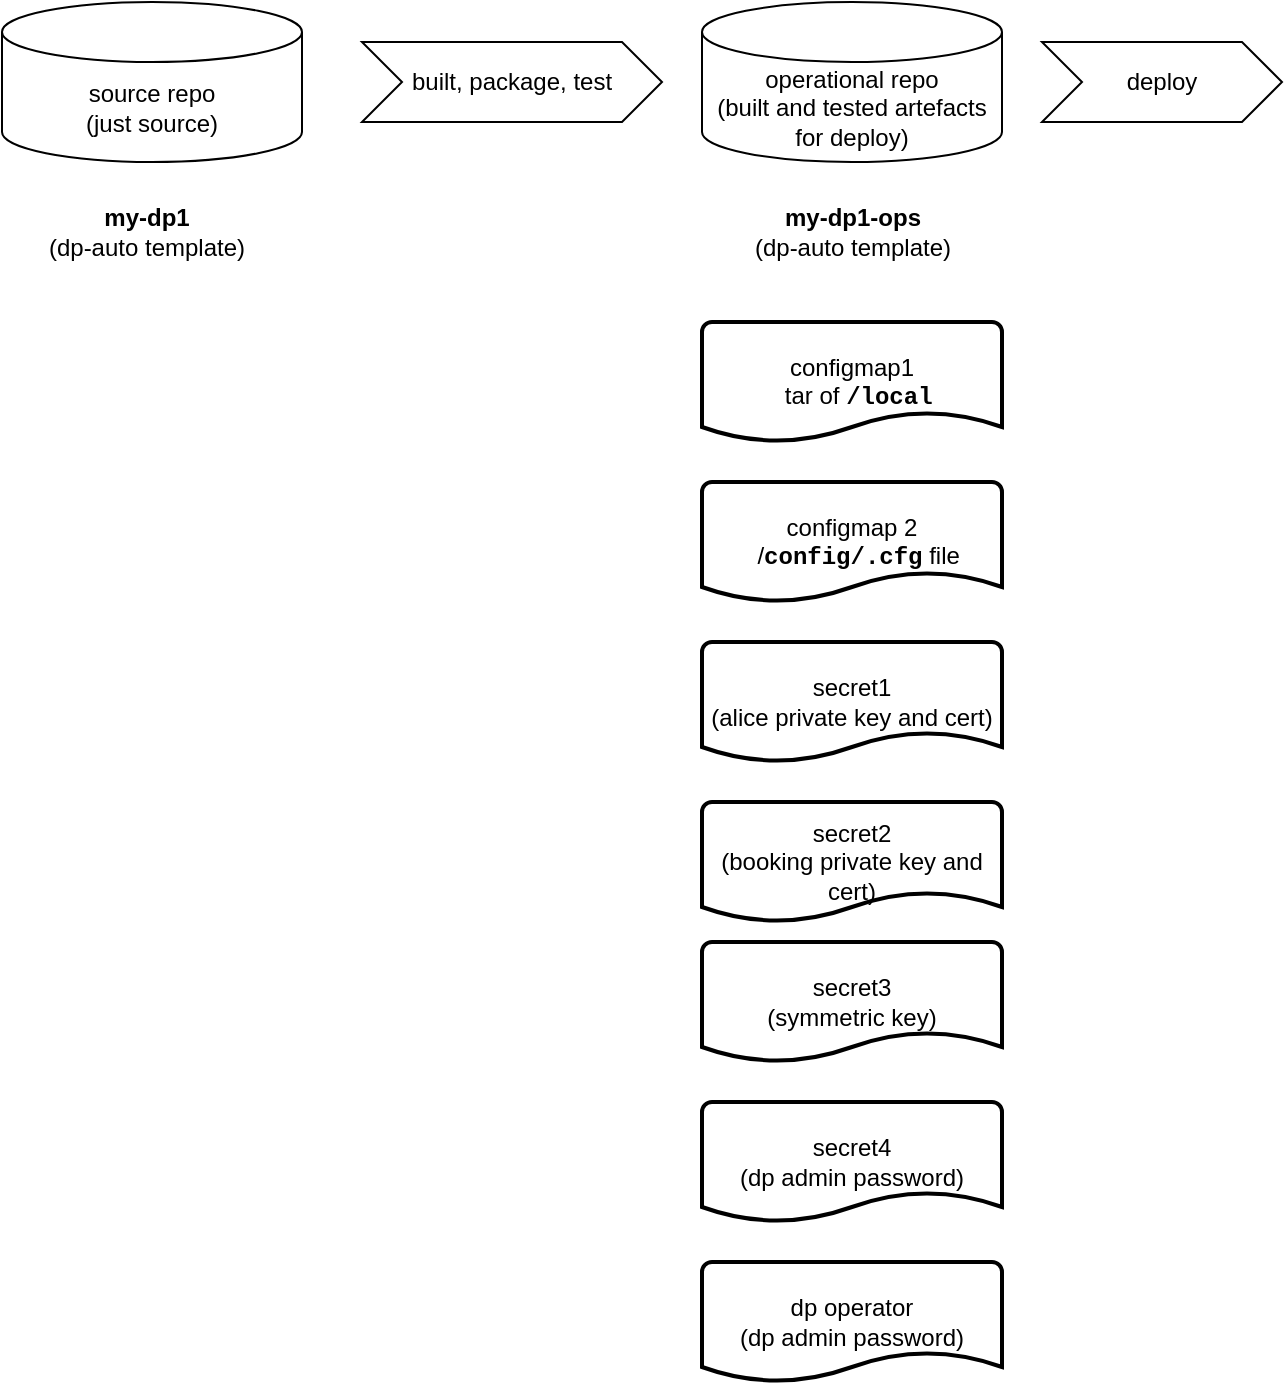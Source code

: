 <mxfile version="15.8.7" type="device"><diagram id="7s4tpCvav4gtR9b0IcHp" name="Page-1"><mxGraphModel dx="1426" dy="905" grid="1" gridSize="10" guides="1" tooltips="1" connect="1" arrows="1" fold="1" page="1" pageScale="1" pageWidth="827" pageHeight="1169" math="0" shadow="0"><root><mxCell id="0"/><mxCell id="1" parent="0"/><mxCell id="j-wncY47qk9I945-Ejjs-1" value="source repo&lt;br&gt;(just source)" style="shape=cylinder3;whiteSpace=wrap;html=1;boundedLbl=1;backgroundOutline=1;size=15;" vertex="1" parent="1"><mxGeometry x="150" y="240" width="150" height="80" as="geometry"/></mxCell><mxCell id="j-wncY47qk9I945-Ejjs-2" value="operational repo&lt;br&gt;(built and tested artefacts for deploy)" style="shape=cylinder3;whiteSpace=wrap;html=1;boundedLbl=1;backgroundOutline=1;size=15;" vertex="1" parent="1"><mxGeometry x="500" y="240" width="150" height="80" as="geometry"/></mxCell><mxCell id="j-wncY47qk9I945-Ejjs-3" value="built, package, test" style="shape=step;perimeter=stepPerimeter;whiteSpace=wrap;html=1;fixedSize=1;" vertex="1" parent="1"><mxGeometry x="330" y="260" width="150" height="40" as="geometry"/></mxCell><mxCell id="j-wncY47qk9I945-Ejjs-4" value="deploy" style="shape=step;perimeter=stepPerimeter;whiteSpace=wrap;html=1;fixedSize=1;" vertex="1" parent="1"><mxGeometry x="670" y="260" width="120" height="40" as="geometry"/></mxCell><mxCell id="j-wncY47qk9I945-Ejjs-5" value="&lt;b&gt;my-dp1&lt;/b&gt;&lt;br&gt;(dp-auto template)" style="text;html=1;strokeColor=none;fillColor=none;align=center;verticalAlign=middle;whiteSpace=wrap;rounded=0;" vertex="1" parent="1"><mxGeometry x="170" y="340" width="105" height="30" as="geometry"/></mxCell><mxCell id="j-wncY47qk9I945-Ejjs-6" value="&lt;b&gt;my-dp1-ops&lt;/b&gt;&lt;br&gt;(dp-auto template)" style="text;html=1;strokeColor=none;fillColor=none;align=center;verticalAlign=middle;whiteSpace=wrap;rounded=0;" vertex="1" parent="1"><mxGeometry x="522.5" y="340" width="105" height="30" as="geometry"/></mxCell><mxCell id="j-wncY47qk9I945-Ejjs-8" value="configmap1&lt;br&gt;&amp;nbsp; tar of&amp;nbsp;&lt;font face=&quot;Courier New&quot;&gt;&lt;b&gt;/local&lt;/b&gt;&lt;/font&gt;" style="strokeWidth=2;html=1;shape=mxgraph.flowchart.document2;whiteSpace=wrap;size=0.25;" vertex="1" parent="1"><mxGeometry x="500" y="400" width="150" height="60" as="geometry"/></mxCell><mxCell id="j-wncY47qk9I945-Ejjs-9" value="configmap 2&lt;br&gt;&amp;nbsp; /&lt;font face=&quot;Courier New&quot;&gt;&lt;b&gt;config/.cfg&lt;/b&gt;&lt;/font&gt; file" style="strokeWidth=2;html=1;shape=mxgraph.flowchart.document2;whiteSpace=wrap;size=0.25;" vertex="1" parent="1"><mxGeometry x="500" y="480" width="150" height="60" as="geometry"/></mxCell><mxCell id="j-wncY47qk9I945-Ejjs-11" value="secret1&lt;br&gt;(alice private key and cert)" style="strokeWidth=2;html=1;shape=mxgraph.flowchart.document2;whiteSpace=wrap;size=0.25;" vertex="1" parent="1"><mxGeometry x="500" y="560" width="150" height="60" as="geometry"/></mxCell><mxCell id="j-wncY47qk9I945-Ejjs-12" value="secret2&lt;br&gt;(booking private key and cert)" style="strokeWidth=2;html=1;shape=mxgraph.flowchart.document2;whiteSpace=wrap;size=0.25;" vertex="1" parent="1"><mxGeometry x="500" y="640" width="150" height="60" as="geometry"/></mxCell><mxCell id="j-wncY47qk9I945-Ejjs-13" value="secret3&lt;br&gt;(symmetric key)" style="strokeWidth=2;html=1;shape=mxgraph.flowchart.document2;whiteSpace=wrap;size=0.25;" vertex="1" parent="1"><mxGeometry x="500" y="710" width="150" height="60" as="geometry"/></mxCell><mxCell id="j-wncY47qk9I945-Ejjs-14" value="secret4&lt;br&gt;(dp admin password)" style="strokeWidth=2;html=1;shape=mxgraph.flowchart.document2;whiteSpace=wrap;size=0.25;" vertex="1" parent="1"><mxGeometry x="500" y="790" width="150" height="60" as="geometry"/></mxCell><mxCell id="j-wncY47qk9I945-Ejjs-15" value="dp operator&lt;br&gt;(dp admin password)" style="strokeWidth=2;html=1;shape=mxgraph.flowchart.document2;whiteSpace=wrap;size=0.25;" vertex="1" parent="1"><mxGeometry x="500" y="870" width="150" height="60" as="geometry"/></mxCell></root></mxGraphModel></diagram></mxfile>